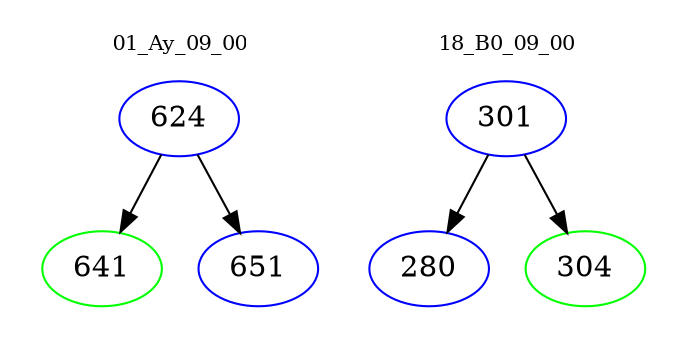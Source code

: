 digraph{
subgraph cluster_0 {
color = white
label = "01_Ay_09_00";
fontsize=10;
T0_624 [label="624", color="blue"]
T0_624 -> T0_641 [color="black"]
T0_641 [label="641", color="green"]
T0_624 -> T0_651 [color="black"]
T0_651 [label="651", color="blue"]
}
subgraph cluster_1 {
color = white
label = "18_B0_09_00";
fontsize=10;
T1_301 [label="301", color="blue"]
T1_301 -> T1_280 [color="black"]
T1_280 [label="280", color="blue"]
T1_301 -> T1_304 [color="black"]
T1_304 [label="304", color="green"]
}
}
